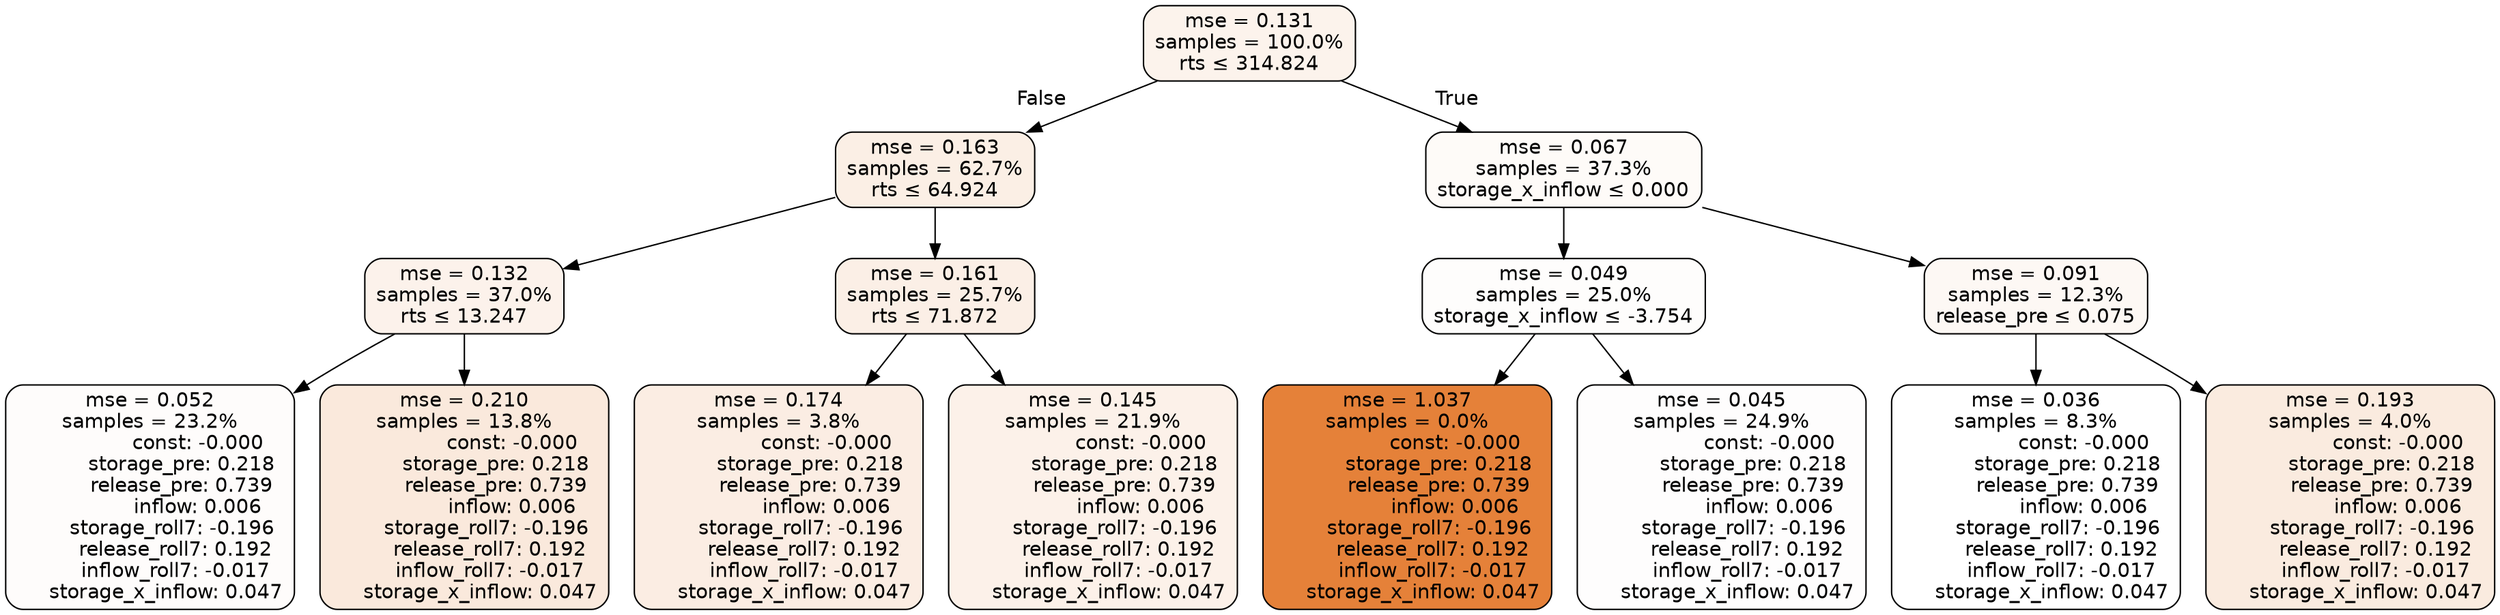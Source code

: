 digraph tree {
node [shape=rectangle, style="filled, rounded", color="black", fontname=helvetica] ;
edge [fontname=helvetica] ;
	"0" [label="mse = 0.131
samples = 100.0%
rts &le; 314.824", fillcolor="#fcf3ec"]
	"1" [label="mse = 0.163
samples = 62.7%
rts &le; 64.924", fillcolor="#fbefe5"]
	"2" [label="mse = 0.132
samples = 37.0%
rts &le; 13.247", fillcolor="#fcf2eb"]
	"3" [label="mse = 0.052
samples = 23.2%
               const: -0.000
          storage_pre: 0.218
          release_pre: 0.739
               inflow: 0.006
       storage_roll7: -0.196
        release_roll7: 0.192
        inflow_roll7: -0.017
     storage_x_inflow: 0.047", fillcolor="#fefcfb"]
	"4" [label="mse = 0.210
samples = 13.8%
               const: -0.000
          storage_pre: 0.218
          release_pre: 0.739
               inflow: 0.006
       storage_roll7: -0.196
        release_roll7: 0.192
        inflow_roll7: -0.017
     storage_x_inflow: 0.047", fillcolor="#fae9dc"]
	"5" [label="mse = 0.161
samples = 25.7%
rts &le; 71.872", fillcolor="#fbefe6"]
	"6" [label="mse = 0.174
samples = 3.8%
               const: -0.000
          storage_pre: 0.218
          release_pre: 0.739
               inflow: 0.006
       storage_roll7: -0.196
        release_roll7: 0.192
        inflow_roll7: -0.017
     storage_x_inflow: 0.047", fillcolor="#fbede3"]
	"7" [label="mse = 0.145
samples = 21.9%
               const: -0.000
          storage_pre: 0.218
          release_pre: 0.739
               inflow: 0.006
       storage_roll7: -0.196
        release_roll7: 0.192
        inflow_roll7: -0.017
     storage_x_inflow: 0.047", fillcolor="#fcf1e9"]
	"8" [label="mse = 0.067
samples = 37.3%
storage_x_inflow &le; 0.000", fillcolor="#fefbf8"]
	"9" [label="mse = 0.049
samples = 25.0%
storage_x_inflow &le; -3.754", fillcolor="#fefdfc"]
	"10" [label="mse = 1.037
samples = 0.0%
               const: -0.000
          storage_pre: 0.218
          release_pre: 0.739
               inflow: 0.006
       storage_roll7: -0.196
        release_roll7: 0.192
        inflow_roll7: -0.017
     storage_x_inflow: 0.047", fillcolor="#e58139"]
	"11" [label="mse = 0.045
samples = 24.9%
               const: -0.000
          storage_pre: 0.218
          release_pre: 0.739
               inflow: 0.006
       storage_roll7: -0.196
        release_roll7: 0.192
        inflow_roll7: -0.017
     storage_x_inflow: 0.047", fillcolor="#fefdfd"]
	"12" [label="mse = 0.091
samples = 12.3%
release_pre &le; 0.075", fillcolor="#fdf8f4"]
	"13" [label="mse = 0.036
samples = 8.3%
               const: -0.000
          storage_pre: 0.218
          release_pre: 0.739
               inflow: 0.006
       storage_roll7: -0.196
        release_roll7: 0.192
        inflow_roll7: -0.017
     storage_x_inflow: 0.047", fillcolor="#ffffff"]
	"14" [label="mse = 0.193
samples = 4.0%
               const: -0.000
          storage_pre: 0.218
          release_pre: 0.739
               inflow: 0.006
       storage_roll7: -0.196
        release_roll7: 0.192
        inflow_roll7: -0.017
     storage_x_inflow: 0.047", fillcolor="#faebdf"]

	"0" -> "1" [labeldistance=2.5, labelangle=45, headlabel="False"]
	"1" -> "2"
	"2" -> "3"
	"2" -> "4"
	"1" -> "5"
	"5" -> "6"
	"5" -> "7"
	"0" -> "8" [labeldistance=2.5, labelangle=-45, headlabel="True"]
	"8" -> "9"
	"9" -> "10"
	"9" -> "11"
	"8" -> "12"
	"12" -> "13"
	"12" -> "14"
}